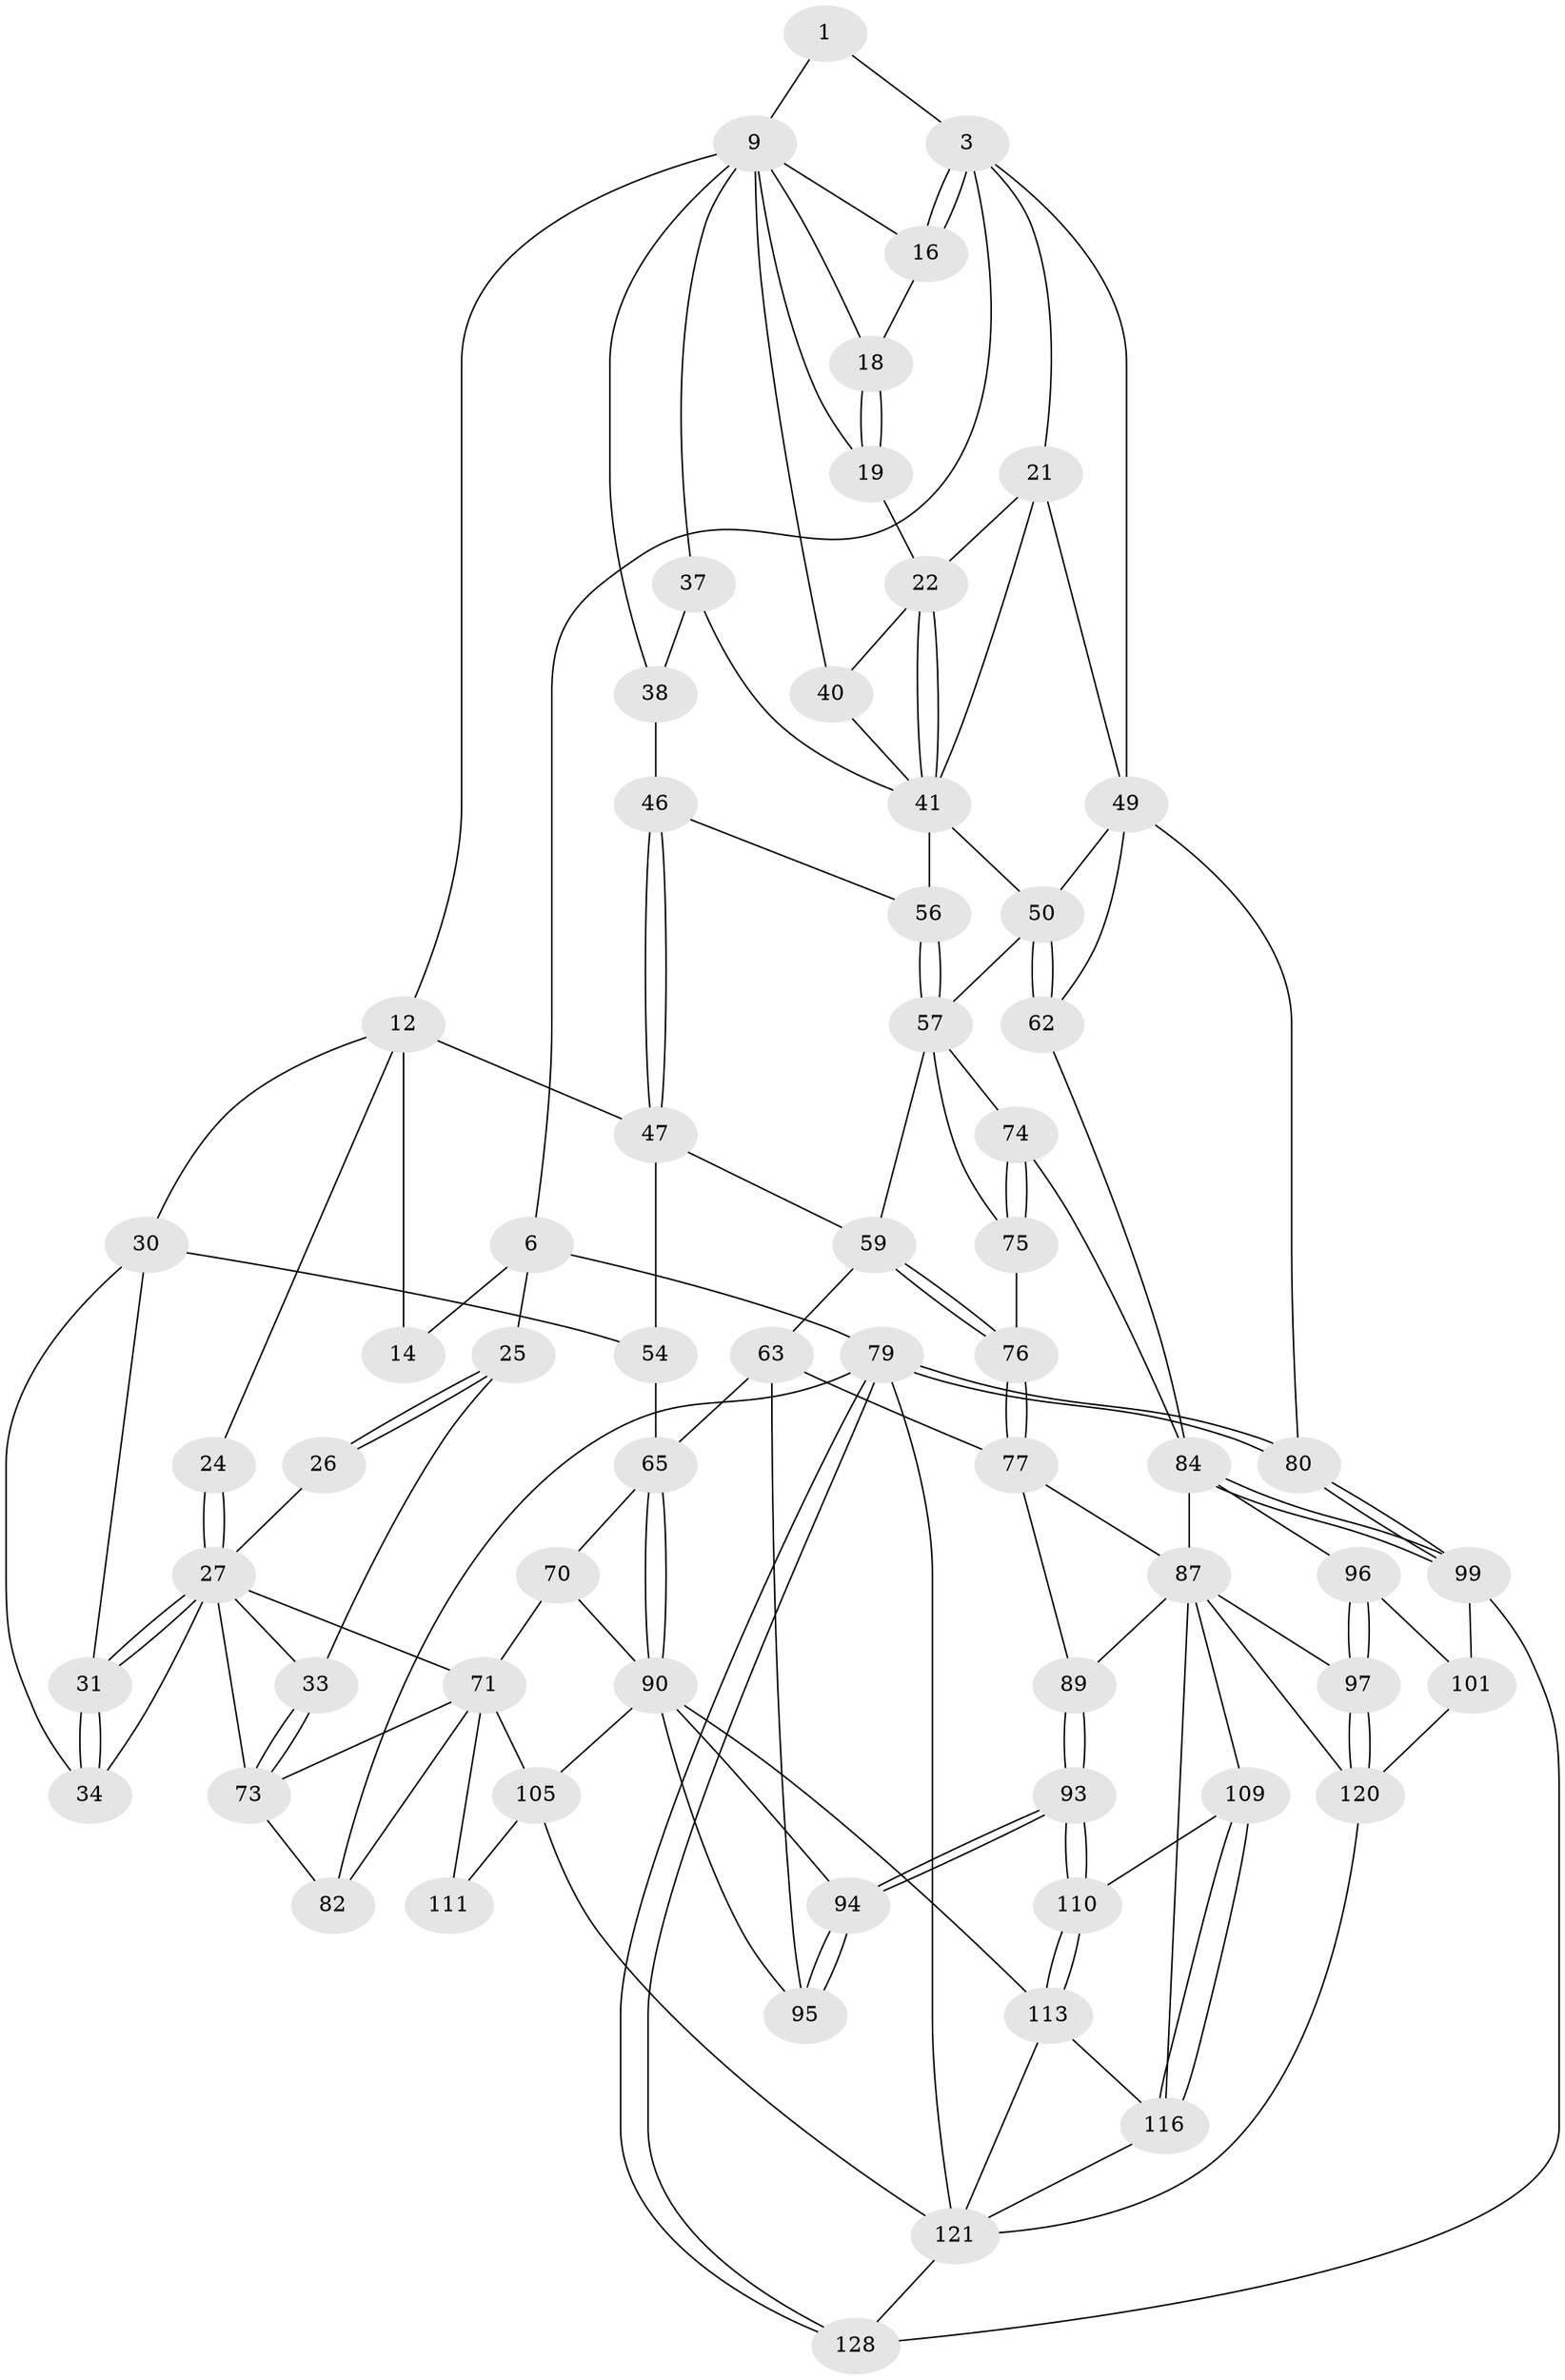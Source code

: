 // original degree distribution, {3: 0.03125, 4: 0.234375, 6: 0.25, 5: 0.484375}
// Generated by graph-tools (version 1.1) at 2025/28/03/15/25 16:28:08]
// undirected, 64 vertices, 147 edges
graph export_dot {
graph [start="1"]
  node [color=gray90,style=filled];
  1 [pos="+0.6538437456318187+0.003725787615848336",super="+2+8"];
  3 [pos="+1+0",super="+4"];
  6 [pos="+1+0",super="+15+7"];
  9 [pos="+0.681795630400727+0.11168767364256409",super="+10+17"];
  12 [pos="+0.40454425512934894+0.13269605679785237",super="+29+13"];
  14 [pos="+0.39293896143452106+0"];
  16 [pos="+0.9073166503360455+0.12123323730495573"];
  18 [pos="+0.8095701521344858+0.19853243881358087"];
  19 [pos="+0.8033159427669385+0.20847046654289592"];
  21 [pos="+0.9928179325792906+0.18120819973904745",super="+43"];
  22 [pos="+0.8949073650973842+0.2559892151676542",super="+23"];
  24 [pos="+0.3227492707572325+0.09440970278241194"];
  25 [pos="+0+0"];
  26 [pos="+0.13094012890941087+0.11352102239007289"];
  27 [pos="+0.2003399422821959+0.2279370269694748",super="+28"];
  30 [pos="+0.3093947368955129+0.3007769504449821",super="+53"];
  31 [pos="+0.21374031795964593+0.260492052120217"];
  33 [pos="+0+0.29376614562039666"];
  34 [pos="+0.18994831295850967+0.39379717649100227"];
  37 [pos="+0.7390038911422705+0.28327172054084376"];
  38 [pos="+0.6230173170777795+0.2935109141258446",super="+39"];
  40 [pos="+0.8308512379195899+0.31324489550862894"];
  41 [pos="+0.8890717866726463+0.33319435893128563",super="+42"];
  46 [pos="+0.49944226179449097+0.3715322040390271",super="+55"];
  47 [pos="+0.47421042431832866+0.398093936629321",super="+48"];
  49 [pos="+0.9423625316141628+0.3611406627405161",super="+52"];
  50 [pos="+0.8806839742138451+0.41069543260225194",super="+51"];
  54 [pos="+0.28151374357219844+0.46640715690065965"];
  56 [pos="+0.6666185895850834+0.4171182572987736"];
  57 [pos="+0.6657181526764089+0.41910653075381077",super="+58+68"];
  59 [pos="+0.5302687594731659+0.45540326440064977",super="+60"];
  62 [pos="+1+0.503216181552308",super="+69"];
  63 [pos="+0.4469744394959312+0.5980205844306284",super="+64"];
  65 [pos="+0.42941585769336915+0.5981123331822777",super="+66"];
  70 [pos="+0.21187571942620395+0.6021811263964416"];
  71 [pos="+0.16810460021256812+0.6161302236434247",super="+102"];
  73 [pos="+0+0.5759427366348687",super="+81"];
  74 [pos="+0.7343885396053669+0.6041250215151546"];
  75 [pos="+0.6222550895896899+0.5584998135857155"];
  76 [pos="+0.5913043347199761+0.5715856518422624"];
  77 [pos="+0.5581749375689441+0.6051838888990243",super="+78"];
  79 [pos="+1+1",super="+83"];
  80 [pos="+1+0.8598142302133417"];
  82 [pos="+0+1"];
  84 [pos="+0.8851632217282829+0.6651356779631477",super="+85"];
  87 [pos="+0.6805619579104203+0.7153820409355708",super="+88+98"];
  89 [pos="+0.5172024303510938+0.7333750311955571"];
  90 [pos="+0.3445438792134959+0.7172876730036013",super="+91"];
  93 [pos="+0.5141569218740509+0.7505521469936851"];
  94 [pos="+0.42662355868005386+0.7394772236024326"];
  95 [pos="+0.4238828393886487+0.732081706174624"];
  96 [pos="+0.7916904978808572+0.7716080698847196"];
  97 [pos="+0.691986443833792+0.7746743772680449"];
  99 [pos="+1+0.8170816228343705",super="+100"];
  101 [pos="+0.8573913419290222+0.7971245367389919",super="+119"];
  105 [pos="+0.2358751775789023+0.8227672982091283",super="+125"];
  109 [pos="+0.5230324857547444+0.7760714285831024"];
  110 [pos="+0.5223826181212545+0.7756953209950765"];
  111 [pos="+0.13926880333586375+0.8540366578992683"];
  113 [pos="+0.4570096804446635+0.8302314582286976",super="+114"];
  116 [pos="+0.5438609477416878+0.8514208098354469",super="+117"];
  120 [pos="+0.6861209420051849+0.8475651177388186",super="+124"];
  121 [pos="+0.49139862983632493+1",super="+126+122"];
  128 [pos="+0.7081122904750468+1"];
  1 -- 3;
  1 -- 9;
  3 -- 16;
  3 -- 16;
  3 -- 21;
  3 -- 6;
  3 -- 49;
  6 -- 79 [weight=2];
  6 -- 25;
  6 -- 14 [weight=2];
  9 -- 19;
  9 -- 37;
  9 -- 40;
  9 -- 12;
  9 -- 16;
  9 -- 18;
  9 -- 38;
  12 -- 30;
  12 -- 24;
  12 -- 14;
  12 -- 47;
  16 -- 18;
  18 -- 19;
  18 -- 19;
  19 -- 22;
  21 -- 22;
  21 -- 41;
  21 -- 49;
  22 -- 41;
  22 -- 41;
  22 -- 40;
  24 -- 27;
  24 -- 27;
  25 -- 26;
  25 -- 26;
  25 -- 33;
  26 -- 27;
  27 -- 31;
  27 -- 31;
  27 -- 33;
  27 -- 34;
  27 -- 71;
  27 -- 73;
  30 -- 31;
  30 -- 54;
  30 -- 34;
  31 -- 34;
  31 -- 34;
  33 -- 73;
  33 -- 73;
  37 -- 38;
  37 -- 41;
  38 -- 46 [weight=2];
  40 -- 41;
  41 -- 56;
  41 -- 50;
  46 -- 47;
  46 -- 47;
  46 -- 56;
  47 -- 59;
  47 -- 54;
  49 -- 50;
  49 -- 80;
  49 -- 62;
  50 -- 62 [weight=2];
  50 -- 62;
  50 -- 57;
  54 -- 65;
  56 -- 57;
  56 -- 57;
  57 -- 75;
  57 -- 59;
  57 -- 74;
  59 -- 76;
  59 -- 76;
  59 -- 63;
  62 -- 84;
  63 -- 77;
  63 -- 65;
  63 -- 95;
  65 -- 90;
  65 -- 90;
  65 -- 70;
  70 -- 71;
  70 -- 90;
  71 -- 105;
  71 -- 82;
  71 -- 73;
  71 -- 111 [weight=2];
  73 -- 82;
  74 -- 75;
  74 -- 75;
  74 -- 84;
  75 -- 76;
  76 -- 77;
  76 -- 77;
  77 -- 89;
  77 -- 87;
  79 -- 80;
  79 -- 80;
  79 -- 128;
  79 -- 128;
  79 -- 82;
  79 -- 121;
  80 -- 99;
  80 -- 99;
  84 -- 99;
  84 -- 99;
  84 -- 96;
  84 -- 87;
  87 -- 89;
  87 -- 97;
  87 -- 116;
  87 -- 120;
  87 -- 109;
  89 -- 93;
  89 -- 93;
  90 -- 95;
  90 -- 105;
  90 -- 94;
  90 -- 113 [weight=2];
  93 -- 94;
  93 -- 94;
  93 -- 110;
  93 -- 110;
  94 -- 95;
  94 -- 95;
  96 -- 97;
  96 -- 97;
  96 -- 101;
  97 -- 120;
  97 -- 120;
  99 -- 128;
  99 -- 101 [weight=2];
  101 -- 120;
  105 -- 111;
  105 -- 121;
  109 -- 110;
  109 -- 116;
  109 -- 116;
  110 -- 113;
  110 -- 113;
  113 -- 116;
  113 -- 121;
  116 -- 121;
  120 -- 121;
  121 -- 128;
}

